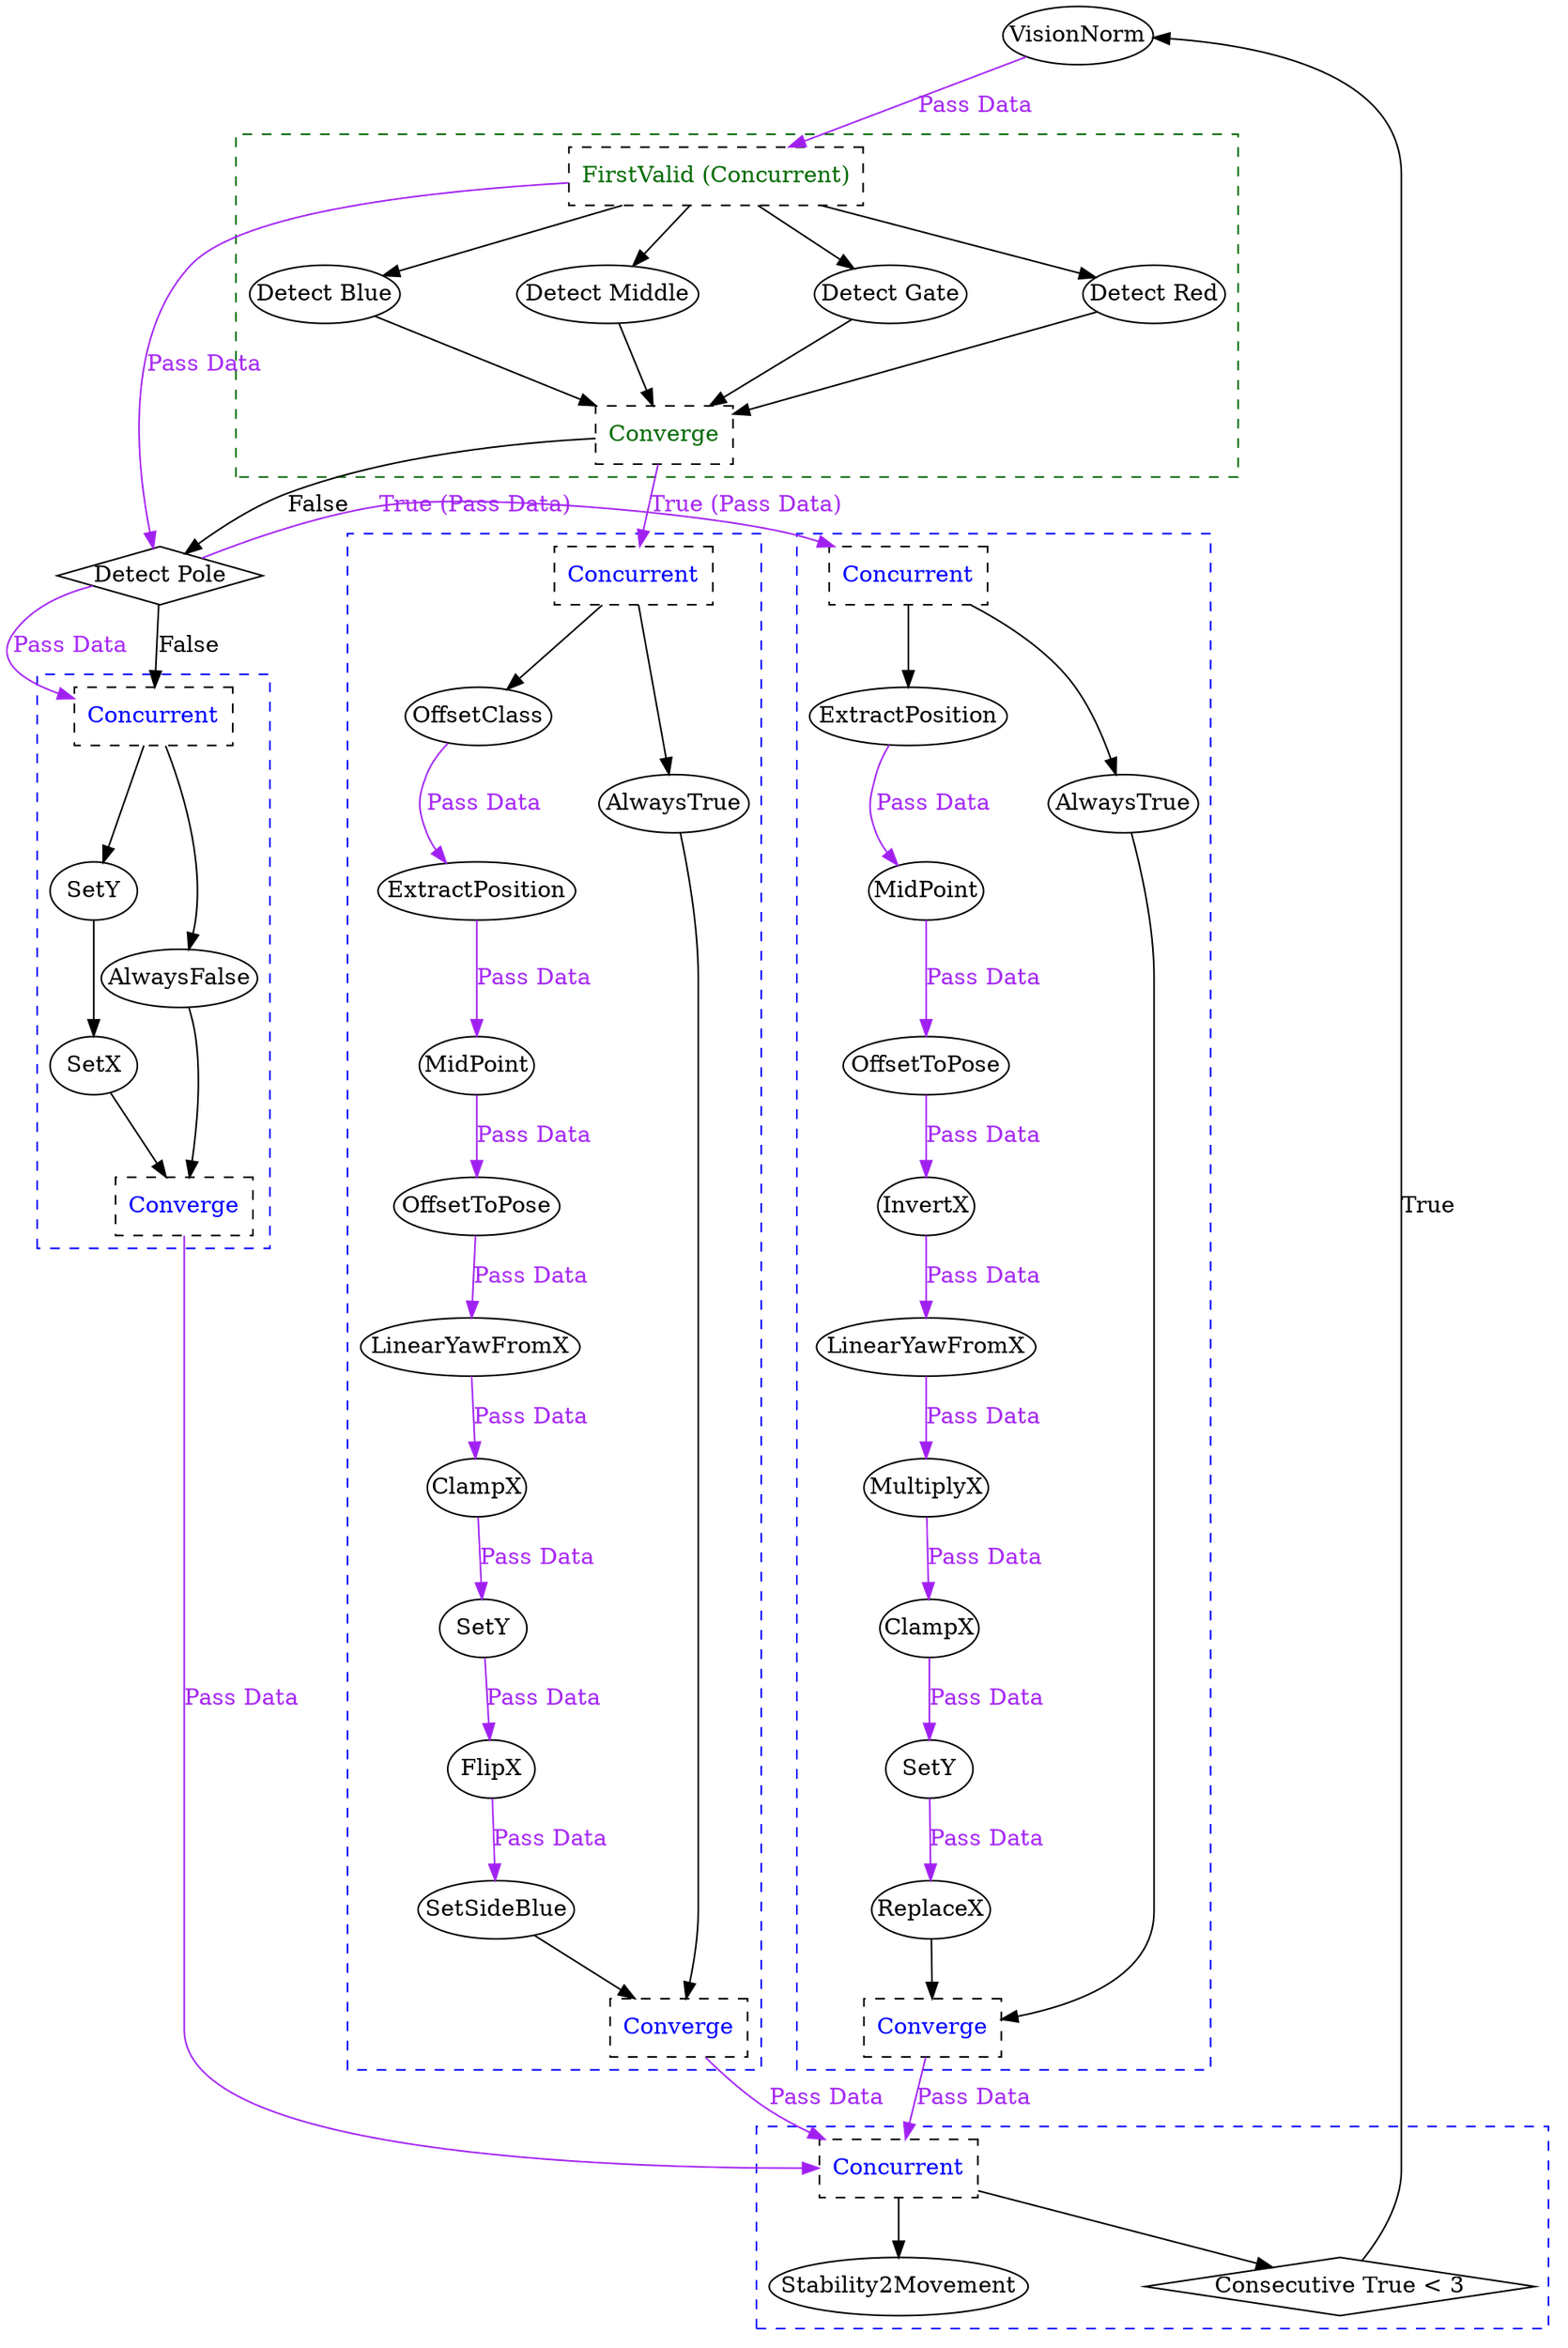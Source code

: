 digraph G {
	splines = true;
	nodesep = 1.0;
	bgcolor = "none"
	"04443246-d8d3-4b71-b179-40212ffcd065" [shape = diamond];
	"547fd52c-0439-44d5-8af4-bbe0e5e22421" [shape = diamond];
	"99db2479-1f84-4dda-8d80-25f08ba1f67b" [shape = diamond];
	subgraph "cluster_79940b5d-dbb1-457f-9a67-b2cd78ac9c29" {
		style = dashed;
		color = blue;
		"46eda2a7-9b9f-4589-826f-f75be30bac69" -> "3232bd04-5e23-4332-a195-3039ba7cb7e7" [color = purple, fontcolor = purple, label = "Pass Data"];
		"a2a77925-b66d-47c8-a408-87c9ed293133" -> "46eda2a7-9b9f-4589-826f-f75be30bac69" [color = purple, fontcolor = purple, label = "Pass Data"];
		"0192f29d-c721-4775-b0bc-69f33ef648b9" -> "a2a77925-b66d-47c8-a408-87c9ed293133" [color = purple, fontcolor = purple, label = "Pass Data"];
		"bee6d4b8-364c-46e8-a0eb-747aa0023395" -> "0192f29d-c721-4775-b0bc-69f33ef648b9" [color = purple, fontcolor = purple, label = "Pass Data"];
		"967abe2d-2276-4ae3-8071-7d3646c3fff9" -> "bee6d4b8-364c-46e8-a0eb-747aa0023395" [color = purple, fontcolor = purple, label = "Pass Data"];
		"ef9a3572-e32e-497f-9beb-dfa36076baf7" -> "967abe2d-2276-4ae3-8071-7d3646c3fff9" [color = purple, fontcolor = purple, label = "Pass Data"];
		"e0f0674e-59ae-4885-9789-00200ae86837" -> "ef9a3572-e32e-497f-9beb-dfa36076baf7" [color = purple, fontcolor = purple, label = "Pass Data"];
		"5aaf55ba-9d9f-4c30-8cac-31f7f9988835" -> "e0f0674e-59ae-4885-9789-00200ae86837" [color = purple, fontcolor = purple, label = "Pass Data"];
		"8a8608ef-1e1c-4b97-8511-cd66f53a1dbf" -> "5aaf55ba-9d9f-4c30-8cac-31f7f9988835";
		"8a8608ef-1e1c-4b97-8511-cd66f53a1dbf" -> "30943e0d-8827-4934-a08c-645f2f02aace";
		"3232bd04-5e23-4332-a195-3039ba7cb7e7" -> "07e44479-d12d-4f13-8352-9db5a4ff9d5f";
		"30943e0d-8827-4934-a08c-645f2f02aace" -> "07e44479-d12d-4f13-8352-9db5a4ff9d5f";
		"8a8608ef-1e1c-4b97-8511-cd66f53a1dbf" [label = "Concurrent", shape = box, fontcolor = blue, style = dashed];
		"5aaf55ba-9d9f-4c30-8cac-31f7f9988835" [label = "OffsetClass", margin = 0];
		"e0f0674e-59ae-4885-9789-00200ae86837" [label = "ExtractPosition", margin = 0];
		"ef9a3572-e32e-497f-9beb-dfa36076baf7" [label = "MidPoint", margin = 0];
		"967abe2d-2276-4ae3-8071-7d3646c3fff9" [label = "OffsetToPose", margin = 0];
		"bee6d4b8-364c-46e8-a0eb-747aa0023395" [label = "LinearYawFromX", margin = 0];
		"0192f29d-c721-4775-b0bc-69f33ef648b9" [label = "ClampX", margin = 0];
		"a2a77925-b66d-47c8-a408-87c9ed293133" [label = "SetY", margin = 0];
		"46eda2a7-9b9f-4589-826f-f75be30bac69" [label = "FlipX", margin = 0];
		"3232bd04-5e23-4332-a195-3039ba7cb7e7" [label = "SetSideBlue", margin = 0];
		"30943e0d-8827-4934-a08c-645f2f02aace" [label = "AlwaysTrue", margin = 0];
		"07e44479-d12d-4f13-8352-9db5a4ff9d5f" [label = "Converge", shape = box, fontcolor = blue, style = dashed];
	}
	
	subgraph "cluster_e6b7b980-b4a2-41e1-87de-87810c6092b6" {
		style = dashed;
		color = blue;
		"9d7cb4f5-934b-4f33-8c67-d4273bedd993" -> "6220a7de-2d4e-450d-8ac8-c7d6096b6c79" [color = purple, fontcolor = purple, label = "Pass Data"];
		"eb6f3f1f-c9fe-4f14-a7eb-be0e837f4c2e" -> "9d7cb4f5-934b-4f33-8c67-d4273bedd993" [color = purple, fontcolor = purple, label = "Pass Data"];
		"b0f986db-b4ce-40ae-8856-54c0084fb59a" -> "eb6f3f1f-c9fe-4f14-a7eb-be0e837f4c2e" [color = purple, fontcolor = purple, label = "Pass Data"];
		"251cf395-bb72-4402-8205-281aa08d98d8" -> "b0f986db-b4ce-40ae-8856-54c0084fb59a" [color = purple, fontcolor = purple, label = "Pass Data"];
		"9070b85a-e135-4b70-8423-c644bf0d1362" -> "251cf395-bb72-4402-8205-281aa08d98d8" [color = purple, fontcolor = purple, label = "Pass Data"];
		"2f030b7b-64f3-40cf-ad75-860ff7a6a937" -> "9070b85a-e135-4b70-8423-c644bf0d1362" [color = purple, fontcolor = purple, label = "Pass Data"];
		"f101094c-d95a-458c-8d01-3aff20a93347" -> "2f030b7b-64f3-40cf-ad75-860ff7a6a937" [color = purple, fontcolor = purple, label = "Pass Data"];
		"26345ae3-4da4-49bd-9f0f-cdf6e2a087b4" -> "f101094c-d95a-458c-8d01-3aff20a93347" [color = purple, fontcolor = purple, label = "Pass Data"];
		"6aee9ea1-607d-40eb-9622-0ffa78785877" -> "26345ae3-4da4-49bd-9f0f-cdf6e2a087b4";
		"6aee9ea1-607d-40eb-9622-0ffa78785877" -> "a6db41f3-98ce-4a6e-aa86-16eab7d9a639";
		"6220a7de-2d4e-450d-8ac8-c7d6096b6c79" -> "65b3451c-500c-4a73-a421-58b821cc406d";
		"a6db41f3-98ce-4a6e-aa86-16eab7d9a639" -> "65b3451c-500c-4a73-a421-58b821cc406d";
		"6aee9ea1-607d-40eb-9622-0ffa78785877" [label = "Concurrent", shape = box, fontcolor = blue, style = dashed];
		"26345ae3-4da4-49bd-9f0f-cdf6e2a087b4" [label = "ExtractPosition", margin = 0];
		"f101094c-d95a-458c-8d01-3aff20a93347" [label = "MidPoint", margin = 0];
		"2f030b7b-64f3-40cf-ad75-860ff7a6a937" [label = "OffsetToPose", margin = 0];
		"9070b85a-e135-4b70-8423-c644bf0d1362" [label = "InvertX", margin = 0];
		"251cf395-bb72-4402-8205-281aa08d98d8" [label = "LinearYawFromX", margin = 0];
		"b0f986db-b4ce-40ae-8856-54c0084fb59a" [label = "MultiplyX", margin = 0];
		"eb6f3f1f-c9fe-4f14-a7eb-be0e837f4c2e" [label = "ClampX", margin = 0];
		"9d7cb4f5-934b-4f33-8c67-d4273bedd993" [label = "SetY", margin = 0];
		"6220a7de-2d4e-450d-8ac8-c7d6096b6c79" [label = "ReplaceX", margin = 0];
		"a6db41f3-98ce-4a6e-aa86-16eab7d9a639" [label = "AlwaysTrue", margin = 0];
		"65b3451c-500c-4a73-a421-58b821cc406d" [label = "Converge", shape = box, fontcolor = blue, style = dashed];
	}
	
	subgraph "cluster_6ac36e1d-9af5-48aa-a27f-0489b87727f1" {
		style = dashed;
		color = blue;
		"540e4b10-066f-4592-bdcf-978ae7741baf" -> "6b96e5ce-a601-4464-9e9c-9b9db6295c25" ;
		"27fd0cf7-c846-40a5-8b96-4ff1d6977e83" -> "540e4b10-066f-4592-bdcf-978ae7741baf";
		"27fd0cf7-c846-40a5-8b96-4ff1d6977e83" -> "86244562-6eeb-47b2-a7c8-a732616766f3";
		"6b96e5ce-a601-4464-9e9c-9b9db6295c25" -> "4771e606-0297-47bf-bf01-e39ca51a21a6";
		"86244562-6eeb-47b2-a7c8-a732616766f3" -> "4771e606-0297-47bf-bf01-e39ca51a21a6";
		"27fd0cf7-c846-40a5-8b96-4ff1d6977e83" [label = "Concurrent", shape = box, fontcolor = blue, style = dashed];
		"540e4b10-066f-4592-bdcf-978ae7741baf" [label = "SetY", margin = 0];
		"6b96e5ce-a601-4464-9e9c-9b9db6295c25" [label = "SetX", margin = 0];
		"86244562-6eeb-47b2-a7c8-a732616766f3" [label = "AlwaysFalse", margin = 0];
		"4771e606-0297-47bf-bf01-e39ca51a21a6" [label = "Converge", shape = box, fontcolor = blue, style = dashed];
	}
	
	subgraph "cluster_b3f206f9-d63e-43ae-b48b-0372d6b8364c" {
		style = dashed;
		color = darkgreen;
		"85290d8f-ca4b-4a8b-8718-7fc511640db4" -> "cd310b03-9fb9-42b7-8d92-85adbb170e4d";
		"85290d8f-ca4b-4a8b-8718-7fc511640db4" -> "6fa329ef-581f-4906-a6ba-bb24e9f9872a";
		"85290d8f-ca4b-4a8b-8718-7fc511640db4" -> "07f53eed-acd9-46ca-bd66-3f944387a70a";
		"85290d8f-ca4b-4a8b-8718-7fc511640db4" -> "f065f356-4469-435c-b69f-d4bb858c55bc";
		"cd310b03-9fb9-42b7-8d92-85adbb170e4d" -> "547fd52c-0439-44d5-8af4-bbe0e5e22421";
		"6fa329ef-581f-4906-a6ba-bb24e9f9872a" -> "547fd52c-0439-44d5-8af4-bbe0e5e22421";
		"07f53eed-acd9-46ca-bd66-3f944387a70a" -> "547fd52c-0439-44d5-8af4-bbe0e5e22421";
		"f065f356-4469-435c-b69f-d4bb858c55bc" -> "547fd52c-0439-44d5-8af4-bbe0e5e22421";
		"85290d8f-ca4b-4a8b-8718-7fc511640db4" [label = "FirstValid (Concurrent)", shape = box, fontcolor = darkgreen, style = dashed];
		"cd310b03-9fb9-42b7-8d92-85adbb170e4d" [label = "Detect Blue", margin = 0];
		"6fa329ef-581f-4906-a6ba-bb24e9f9872a" [label = "Detect Middle", margin = 0];
		"07f53eed-acd9-46ca-bd66-3f944387a70a" [label = "Detect Gate", margin = 0];
		"f065f356-4469-435c-b69f-d4bb858c55bc" [label = "Detect Red", margin = 0];
		"547fd52c-0439-44d5-8af4-bbe0e5e22421" [label = "Converge", shape = box, fontcolor = darkgreen, style = dashed];
	}
	
	subgraph "cluster_b230bec4-9dba-4ad8-a5e6-1ad13ce1fd86" {
		style = dashed;
		color = blue;
		"1c6741e7-4829-4361-981b-de0089f6c1dd" -> "0e84753a-d79e-4d3c-8a60-69756ccd97d0";
		"1c6741e7-4829-4361-981b-de0089f6c1dd" -> "99db2479-1f84-4dda-8d80-25f08ba1f67b";
		"1c6741e7-4829-4361-981b-de0089f6c1dd" [label = "Concurrent", shape = box, fontcolor = blue, style = dashed];
		"0e84753a-d79e-4d3c-8a60-69756ccd97d0" [label = "Stability2Movement", margin = 0];
		"99db2479-1f84-4dda-8d80-25f08ba1f67b" [label = "Consecutive True < 3", margin = 0];
	}
	
	"04443246-d8d3-4b71-b179-40212ffcd065" -> "6aee9ea1-607d-40eb-9622-0ffa78785877" [color = purple, fontcolor = purple, label = "True (Pass Data)"];
	"04443246-d8d3-4b71-b179-40212ffcd065" -> "27fd0cf7-c846-40a5-8b96-4ff1d6977e83" [label = "False"];
	"04443246-d8d3-4b71-b179-40212ffcd065" -> "27fd0cf7-c846-40a5-8b96-4ff1d6977e83" [color = purple, fontcolor = purple, label = "Pass Data"];
	"547fd52c-0439-44d5-8af4-bbe0e5e22421" -> "8a8608ef-1e1c-4b97-8511-cd66f53a1dbf" [color = purple, fontcolor = purple, label = "True (Pass Data)"];
	"547fd52c-0439-44d5-8af4-bbe0e5e22421" -> "04443246-d8d3-4b71-b179-40212ffcd065" [label = "False"];
	"85290d8f-ca4b-4a8b-8718-7fc511640db4" -> "04443246-d8d3-4b71-b179-40212ffcd065" [color = purple, fontcolor = purple, label = "Pass Data"];
	"07e44479-d12d-4f13-8352-9db5a4ff9d5f" -> "1c6741e7-4829-4361-981b-de0089f6c1dd" [color = purple, fontcolor = purple, label = "Pass Data"];
	"65b3451c-500c-4a73-a421-58b821cc406d" -> "1c6741e7-4829-4361-981b-de0089f6c1dd" [color = purple, fontcolor = purple, label = "Pass Data"];
	"4771e606-0297-47bf-bf01-e39ca51a21a6" -> "1c6741e7-4829-4361-981b-de0089f6c1dd" [color = purple, fontcolor = purple, label = "Pass Data"];
	"71a471c2-4938-4a29-9c05-927f94d93878" -> "85290d8f-ca4b-4a8b-8718-7fc511640db4" [color = purple, fontcolor = purple, label = "Pass Data"];
	"99db2479-1f84-4dda-8d80-25f08ba1f67b" -> "71a471c2-4938-4a29-9c05-927f94d93878" [label = "True"];
	"71a471c2-4938-4a29-9c05-927f94d93878" [label = "VisionNorm", margin = 0];
	"04443246-d8d3-4b71-b179-40212ffcd065" [label = "Detect Pole", margin = 0];
}
